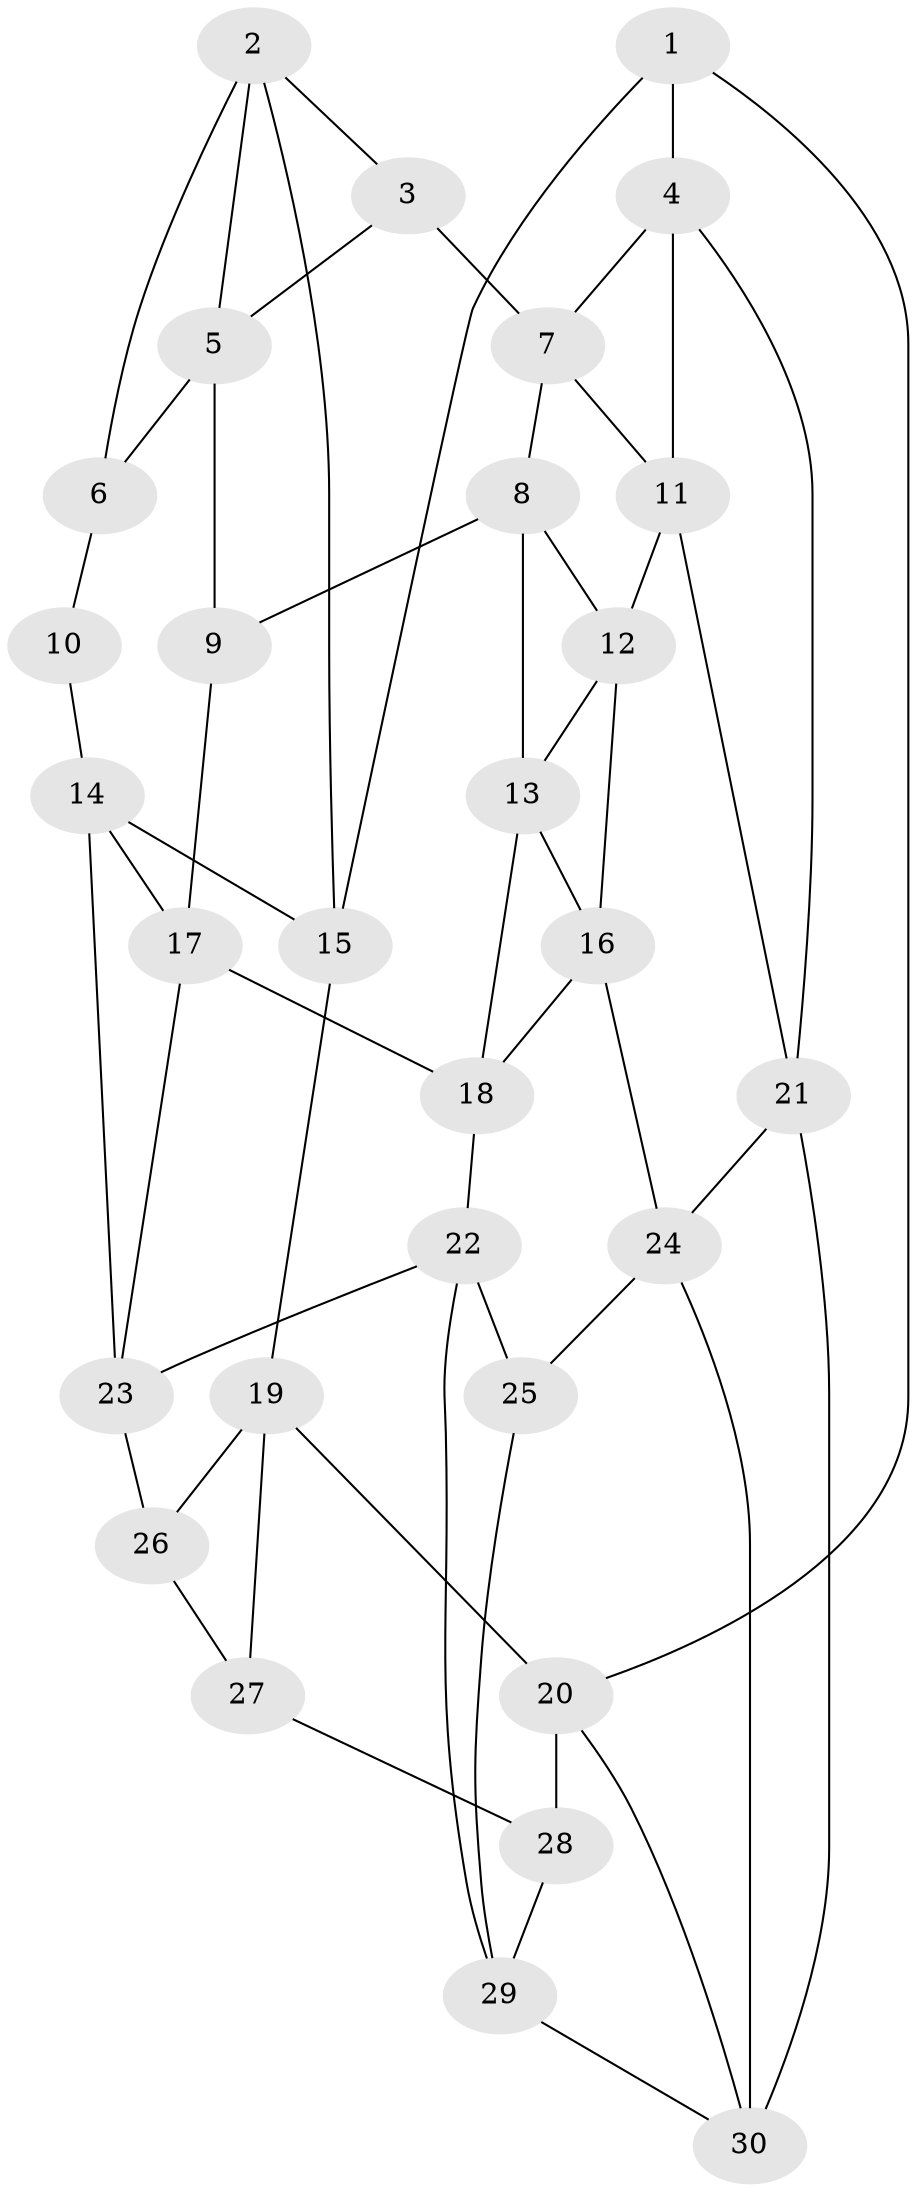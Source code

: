 // original degree distribution, {3: 0.08771929824561403, 5: 0.5087719298245614, 6: 0.22807017543859648, 4: 0.17543859649122806}
// Generated by graph-tools (version 1.1) at 2025/27/03/09/25 03:27:06]
// undirected, 30 vertices, 55 edges
graph export_dot {
graph [start="1"]
  node [color=gray90,style=filled];
  1;
  2;
  3;
  4;
  5;
  6;
  7;
  8;
  9;
  10;
  11;
  12;
  13;
  14;
  15;
  16;
  17;
  18;
  19;
  20;
  21;
  22;
  23;
  24;
  25;
  26;
  27;
  28;
  29;
  30;
  1 -- 4 [weight=2.0];
  1 -- 15 [weight=1.0];
  1 -- 20 [weight=1.0];
  2 -- 3 [weight=1.0];
  2 -- 5 [weight=1.0];
  2 -- 6 [weight=1.0];
  2 -- 15 [weight=1.0];
  3 -- 5 [weight=1.0];
  3 -- 7 [weight=1.0];
  4 -- 7 [weight=1.0];
  4 -- 11 [weight=1.0];
  4 -- 21 [weight=1.0];
  5 -- 6 [weight=1.0];
  5 -- 9 [weight=1.0];
  6 -- 10 [weight=1.0];
  7 -- 8 [weight=1.0];
  7 -- 11 [weight=1.0];
  8 -- 9 [weight=1.0];
  8 -- 12 [weight=1.0];
  8 -- 13 [weight=1.0];
  9 -- 17 [weight=1.0];
  10 -- 14 [weight=1.0];
  11 -- 12 [weight=1.0];
  11 -- 21 [weight=1.0];
  12 -- 13 [weight=1.0];
  12 -- 16 [weight=1.0];
  13 -- 16 [weight=1.0];
  13 -- 18 [weight=1.0];
  14 -- 15 [weight=1.0];
  14 -- 17 [weight=1.0];
  14 -- 23 [weight=1.0];
  15 -- 19 [weight=1.0];
  16 -- 18 [weight=1.0];
  16 -- 24 [weight=1.0];
  17 -- 18 [weight=1.0];
  17 -- 23 [weight=1.0];
  18 -- 22 [weight=1.0];
  19 -- 20 [weight=1.0];
  19 -- 26 [weight=1.0];
  19 -- 27 [weight=1.0];
  20 -- 28 [weight=2.0];
  20 -- 30 [weight=1.0];
  21 -- 24 [weight=1.0];
  21 -- 30 [weight=2.0];
  22 -- 23 [weight=1.0];
  22 -- 25 [weight=1.0];
  22 -- 29 [weight=1.0];
  23 -- 26 [weight=1.0];
  24 -- 25 [weight=1.0];
  24 -- 30 [weight=1.0];
  25 -- 29 [weight=1.0];
  26 -- 27 [weight=1.0];
  27 -- 28 [weight=1.0];
  28 -- 29 [weight=1.0];
  29 -- 30 [weight=1.0];
}
